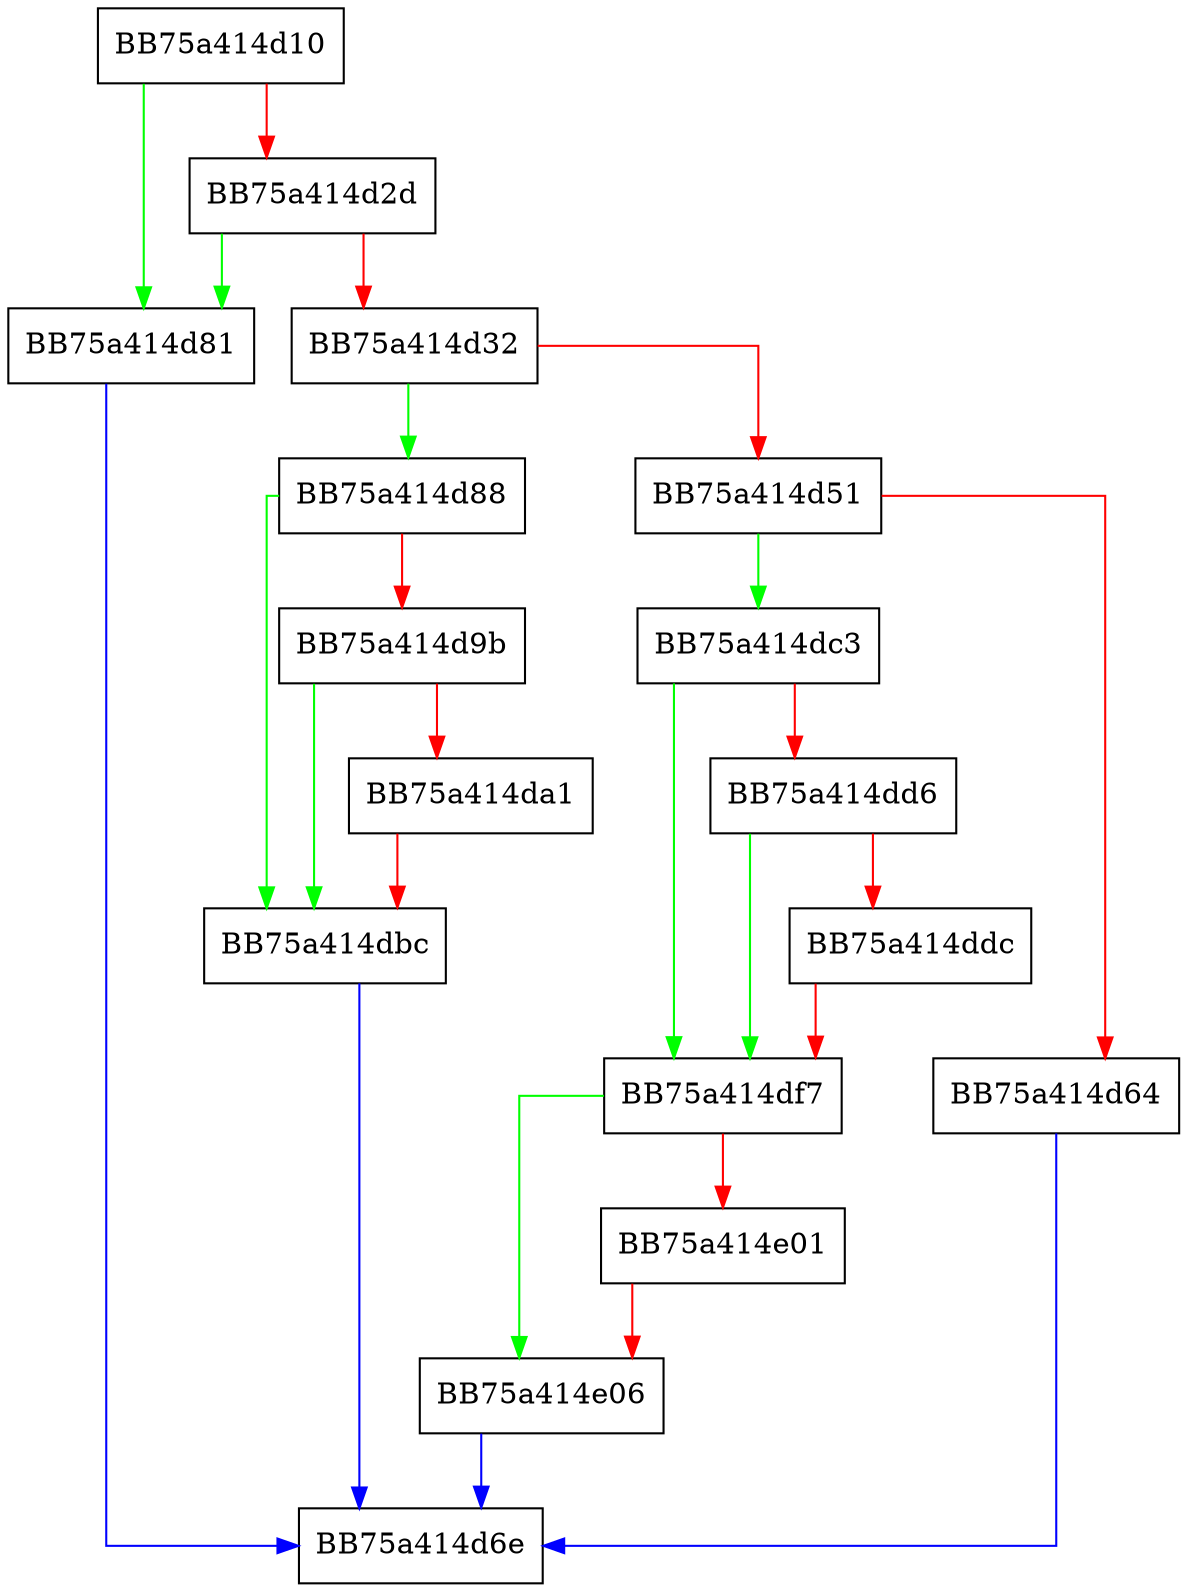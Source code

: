 digraph GetStreamModProcessImagePath {
  node [shape="box"];
  graph [splines=ortho];
  BB75a414d10 -> BB75a414d81 [color="green"];
  BB75a414d10 -> BB75a414d2d [color="red"];
  BB75a414d2d -> BB75a414d81 [color="green"];
  BB75a414d2d -> BB75a414d32 [color="red"];
  BB75a414d32 -> BB75a414d88 [color="green"];
  BB75a414d32 -> BB75a414d51 [color="red"];
  BB75a414d51 -> BB75a414dc3 [color="green"];
  BB75a414d51 -> BB75a414d64 [color="red"];
  BB75a414d64 -> BB75a414d6e [color="blue"];
  BB75a414d81 -> BB75a414d6e [color="blue"];
  BB75a414d88 -> BB75a414dbc [color="green"];
  BB75a414d88 -> BB75a414d9b [color="red"];
  BB75a414d9b -> BB75a414dbc [color="green"];
  BB75a414d9b -> BB75a414da1 [color="red"];
  BB75a414da1 -> BB75a414dbc [color="red"];
  BB75a414dbc -> BB75a414d6e [color="blue"];
  BB75a414dc3 -> BB75a414df7 [color="green"];
  BB75a414dc3 -> BB75a414dd6 [color="red"];
  BB75a414dd6 -> BB75a414df7 [color="green"];
  BB75a414dd6 -> BB75a414ddc [color="red"];
  BB75a414ddc -> BB75a414df7 [color="red"];
  BB75a414df7 -> BB75a414e06 [color="green"];
  BB75a414df7 -> BB75a414e01 [color="red"];
  BB75a414e01 -> BB75a414e06 [color="red"];
  BB75a414e06 -> BB75a414d6e [color="blue"];
}